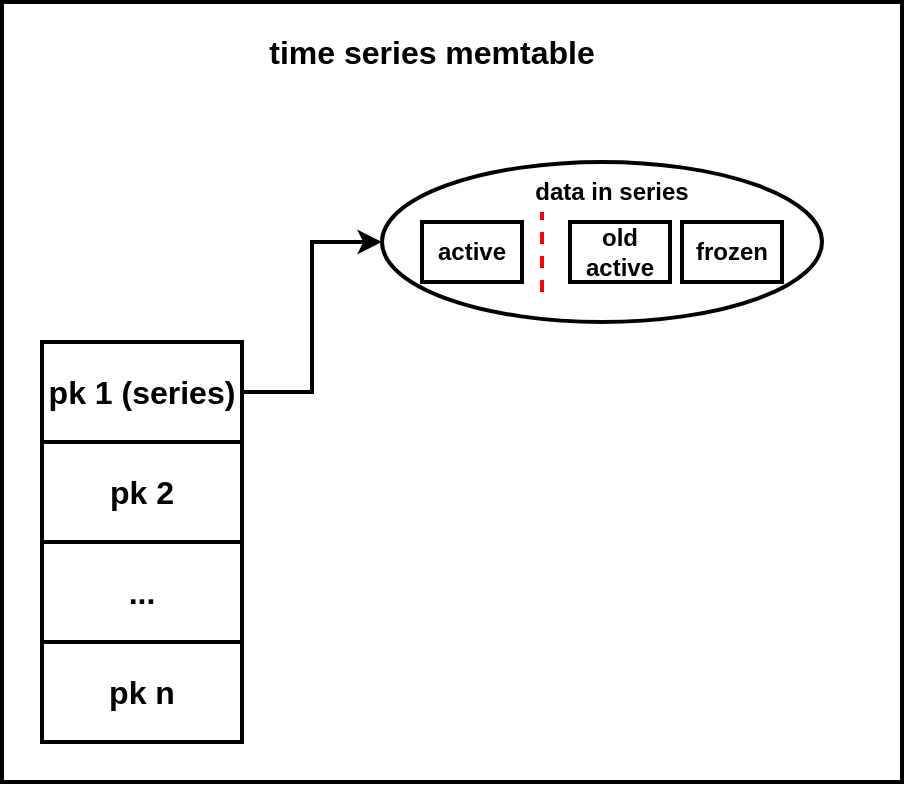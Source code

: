 <mxfile version="22.0.4" type="github">
  <diagram name="第 1 页" id="qJaP09IFYJL46MVruwZU">
    <mxGraphModel dx="1222" dy="659" grid="1" gridSize="10" guides="1" tooltips="1" connect="1" arrows="1" fold="1" page="1" pageScale="1" pageWidth="827" pageHeight="1169" math="0" shadow="0">
      <root>
        <mxCell id="0" />
        <mxCell id="1" parent="0" />
        <mxCell id="Rqkn9ibrM2QYl1OGiI2O-19" value="" style="rounded=0;whiteSpace=wrap;html=1;fontStyle=1;strokeWidth=2;" parent="1" vertex="1">
          <mxGeometry x="90" y="80" width="450" height="390" as="geometry" />
        </mxCell>
        <mxCell id="Rqkn9ibrM2QYl1OGiI2O-13" value="" style="ellipse;whiteSpace=wrap;html=1;fontStyle=1;strokeWidth=2;" parent="1" vertex="1">
          <mxGeometry x="280" y="160" width="220" height="80" as="geometry" />
        </mxCell>
        <mxCell id="Rqkn9ibrM2QYl1OGiI2O-15" style="edgeStyle=orthogonalEdgeStyle;rounded=0;orthogonalLoop=1;jettySize=auto;html=1;exitX=1;exitY=0.5;exitDx=0;exitDy=0;entryX=0;entryY=0.5;entryDx=0;entryDy=0;fontStyle=1;strokeWidth=2;" parent="1" source="Rqkn9ibrM2QYl1OGiI2O-1" target="Rqkn9ibrM2QYl1OGiI2O-13" edge="1">
          <mxGeometry relative="1" as="geometry" />
        </mxCell>
        <mxCell id="Rqkn9ibrM2QYl1OGiI2O-1" value="&lt;font style=&quot;font-size: 16px;&quot;&gt;pk 1 (series)&lt;/font&gt;" style="rounded=0;whiteSpace=wrap;html=1;fontStyle=1;strokeWidth=2;" parent="1" vertex="1">
          <mxGeometry x="110" y="250" width="100" height="50" as="geometry" />
        </mxCell>
        <mxCell id="Rqkn9ibrM2QYl1OGiI2O-3" value="&lt;font style=&quot;font-size: 16px;&quot;&gt;pk 2&lt;/font&gt;" style="rounded=0;whiteSpace=wrap;html=1;fontStyle=1;strokeWidth=2;" parent="1" vertex="1">
          <mxGeometry x="110" y="300" width="100" height="50" as="geometry" />
        </mxCell>
        <mxCell id="Rqkn9ibrM2QYl1OGiI2O-4" value="&lt;font style=&quot;font-size: 16px;&quot;&gt;...&lt;/font&gt;" style="rounded=0;whiteSpace=wrap;html=1;fontStyle=1;strokeWidth=2;" parent="1" vertex="1">
          <mxGeometry x="110" y="350" width="100" height="50" as="geometry" />
        </mxCell>
        <mxCell id="Rqkn9ibrM2QYl1OGiI2O-5" value="&lt;font style=&quot;font-size: 16px;&quot;&gt;pk n&lt;/font&gt;" style="rounded=0;whiteSpace=wrap;html=1;fontStyle=1;strokeWidth=2;" parent="1" vertex="1">
          <mxGeometry x="110" y="400" width="100" height="50" as="geometry" />
        </mxCell>
        <mxCell id="Rqkn9ibrM2QYl1OGiI2O-10" value="&lt;div&gt;old&lt;/div&gt;&lt;div&gt;active&lt;br&gt;&lt;/div&gt;" style="rounded=0;whiteSpace=wrap;html=1;fontStyle=1;strokeWidth=2;" parent="1" vertex="1">
          <mxGeometry x="374" y="190" width="50" height="30" as="geometry" />
        </mxCell>
        <mxCell id="Rqkn9ibrM2QYl1OGiI2O-11" value="frozen" style="rounded=0;whiteSpace=wrap;html=1;fontStyle=1;strokeWidth=2;" parent="1" vertex="1">
          <mxGeometry x="430" y="190" width="50" height="30" as="geometry" />
        </mxCell>
        <mxCell id="Rqkn9ibrM2QYl1OGiI2O-12" value="active" style="rounded=0;whiteSpace=wrap;html=1;fontStyle=1;strokeWidth=2;" parent="1" vertex="1">
          <mxGeometry x="300" y="190" width="50" height="30" as="geometry" />
        </mxCell>
        <mxCell id="Rqkn9ibrM2QYl1OGiI2O-14" value="data in series" style="text;html=1;strokeColor=none;fillColor=none;align=center;verticalAlign=middle;whiteSpace=wrap;rounded=0;fontStyle=1;strokeWidth=2;" parent="1" vertex="1">
          <mxGeometry x="350" y="160" width="90" height="30" as="geometry" />
        </mxCell>
        <mxCell id="Rqkn9ibrM2QYl1OGiI2O-17" value="" style="endArrow=none;dashed=1;html=1;rounded=0;strokeColor=#FF0000;fontStyle=1;fontSize=15;strokeWidth=2;" parent="1" edge="1">
          <mxGeometry width="50" height="50" relative="1" as="geometry">
            <mxPoint x="360" y="225" as="sourcePoint" />
            <mxPoint x="360" y="185" as="targetPoint" />
          </mxGeometry>
        </mxCell>
        <mxCell id="Rqkn9ibrM2QYl1OGiI2O-20" value="&lt;font style=&quot;font-size: 16px;&quot;&gt;time series memtable&lt;/font&gt;" style="text;html=1;strokeColor=none;fillColor=none;align=center;verticalAlign=middle;whiteSpace=wrap;rounded=0;fontStyle=1;strokeWidth=2;" parent="1" vertex="1">
          <mxGeometry x="220" y="90" width="170" height="30" as="geometry" />
        </mxCell>
      </root>
    </mxGraphModel>
  </diagram>
</mxfile>
